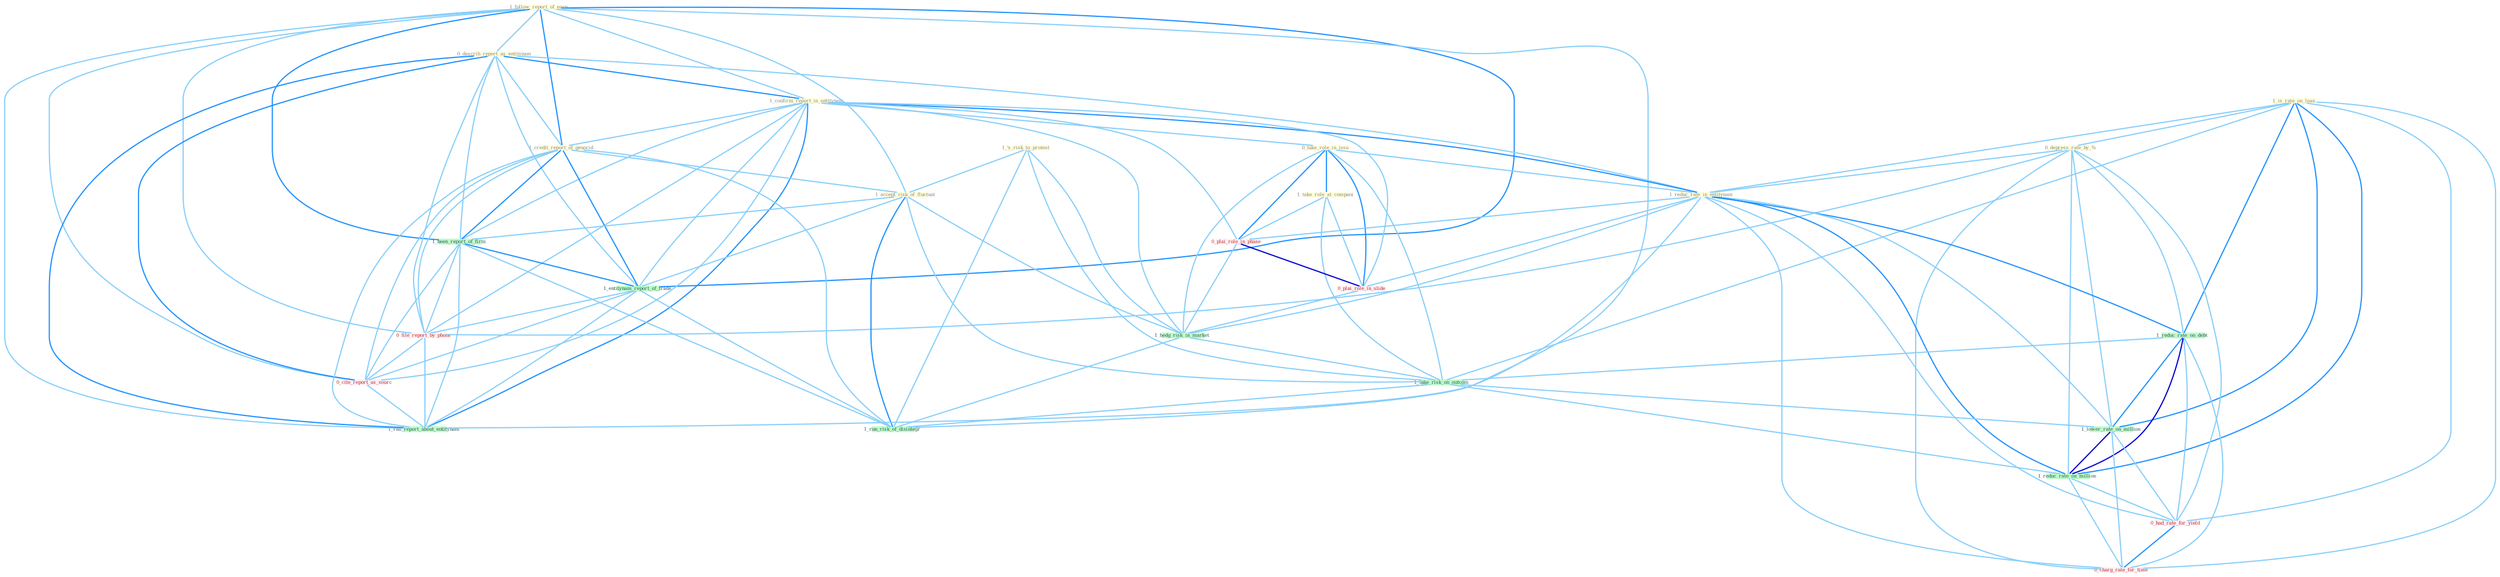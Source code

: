 Graph G{ 
    node
    [shape=polygon,style=filled,width=.5,height=.06,color="#BDFCC9",fixedsize=true,fontsize=4,
    fontcolor="#2f4f4f"];
    {node
    [color="#ffffe0", fontcolor="#8b7d6b"] "1_follow_report_of_earn " "0_describ_report_as_entitynam " "1_confirm_report_in_entitynam " "1_is_rate_on_loan " "1_credit_report_of_genocid " "0_depress_rate_by_% " "0_take_role_in_issu " "1_'s_risk_to_protest " "1_accept_risk_of_fluctuat " "1_take_role_at_compani " "1_reduc_rate_in_entitynam "}
{node [color="#fff0f5", fontcolor="#b22222"] "0_plai_role_in_phase " "0_plai_role_in_slide " "0_file_report_by_phone " "0_cite_report_as_sourc " "0_had_rate_for_yield " "0_charg_rate_for_time "}
edge [color="#B0E2FF"];

	"1_follow_report_of_earn " -- "0_describ_report_as_entitynam " [w="1", color="#87cefa" ];
	"1_follow_report_of_earn " -- "1_confirm_report_in_entitynam " [w="1", color="#87cefa" ];
	"1_follow_report_of_earn " -- "1_credit_report_of_genocid " [w="2", color="#1e90ff" , len=0.8];
	"1_follow_report_of_earn " -- "1_accept_risk_of_fluctuat " [w="1", color="#87cefa" ];
	"1_follow_report_of_earn " -- "1_been_report_of_firm " [w="2", color="#1e90ff" , len=0.8];
	"1_follow_report_of_earn " -- "1_entitynam_report_of_trade " [w="2", color="#1e90ff" , len=0.8];
	"1_follow_report_of_earn " -- "0_file_report_by_phone " [w="1", color="#87cefa" ];
	"1_follow_report_of_earn " -- "0_cite_report_as_sourc " [w="1", color="#87cefa" ];
	"1_follow_report_of_earn " -- "1_run_risk_of_disintegr " [w="1", color="#87cefa" ];
	"1_follow_report_of_earn " -- "1_ran_report_about_entitynam " [w="1", color="#87cefa" ];
	"0_describ_report_as_entitynam " -- "1_confirm_report_in_entitynam " [w="2", color="#1e90ff" , len=0.8];
	"0_describ_report_as_entitynam " -- "1_credit_report_of_genocid " [w="1", color="#87cefa" ];
	"0_describ_report_as_entitynam " -- "1_reduc_rate_in_entitynam " [w="1", color="#87cefa" ];
	"0_describ_report_as_entitynam " -- "1_been_report_of_firm " [w="1", color="#87cefa" ];
	"0_describ_report_as_entitynam " -- "1_entitynam_report_of_trade " [w="1", color="#87cefa" ];
	"0_describ_report_as_entitynam " -- "0_file_report_by_phone " [w="1", color="#87cefa" ];
	"0_describ_report_as_entitynam " -- "0_cite_report_as_sourc " [w="2", color="#1e90ff" , len=0.8];
	"0_describ_report_as_entitynam " -- "1_ran_report_about_entitynam " [w="2", color="#1e90ff" , len=0.8];
	"1_confirm_report_in_entitynam " -- "1_credit_report_of_genocid " [w="1", color="#87cefa" ];
	"1_confirm_report_in_entitynam " -- "0_take_role_in_issu " [w="1", color="#87cefa" ];
	"1_confirm_report_in_entitynam " -- "1_reduc_rate_in_entitynam " [w="2", color="#1e90ff" , len=0.8];
	"1_confirm_report_in_entitynam " -- "0_plai_role_in_phase " [w="1", color="#87cefa" ];
	"1_confirm_report_in_entitynam " -- "1_been_report_of_firm " [w="1", color="#87cefa" ];
	"1_confirm_report_in_entitynam " -- "0_plai_role_in_slide " [w="1", color="#87cefa" ];
	"1_confirm_report_in_entitynam " -- "1_entitynam_report_of_trade " [w="1", color="#87cefa" ];
	"1_confirm_report_in_entitynam " -- "1_hedg_risk_in_market " [w="1", color="#87cefa" ];
	"1_confirm_report_in_entitynam " -- "0_file_report_by_phone " [w="1", color="#87cefa" ];
	"1_confirm_report_in_entitynam " -- "0_cite_report_as_sourc " [w="1", color="#87cefa" ];
	"1_confirm_report_in_entitynam " -- "1_ran_report_about_entitynam " [w="2", color="#1e90ff" , len=0.8];
	"1_is_rate_on_loan " -- "0_depress_rate_by_% " [w="1", color="#87cefa" ];
	"1_is_rate_on_loan " -- "1_reduc_rate_in_entitynam " [w="1", color="#87cefa" ];
	"1_is_rate_on_loan " -- "1_reduc_rate_on_debt " [w="2", color="#1e90ff" , len=0.8];
	"1_is_rate_on_loan " -- "1_take_risk_on_outcom " [w="1", color="#87cefa" ];
	"1_is_rate_on_loan " -- "1_lower_rate_on_million " [w="2", color="#1e90ff" , len=0.8];
	"1_is_rate_on_loan " -- "1_reduc_rate_on_million " [w="2", color="#1e90ff" , len=0.8];
	"1_is_rate_on_loan " -- "0_had_rate_for_yield " [w="1", color="#87cefa" ];
	"1_is_rate_on_loan " -- "0_charg_rate_for_time " [w="1", color="#87cefa" ];
	"1_credit_report_of_genocid " -- "1_accept_risk_of_fluctuat " [w="1", color="#87cefa" ];
	"1_credit_report_of_genocid " -- "1_been_report_of_firm " [w="2", color="#1e90ff" , len=0.8];
	"1_credit_report_of_genocid " -- "1_entitynam_report_of_trade " [w="2", color="#1e90ff" , len=0.8];
	"1_credit_report_of_genocid " -- "0_file_report_by_phone " [w="1", color="#87cefa" ];
	"1_credit_report_of_genocid " -- "0_cite_report_as_sourc " [w="1", color="#87cefa" ];
	"1_credit_report_of_genocid " -- "1_run_risk_of_disintegr " [w="1", color="#87cefa" ];
	"1_credit_report_of_genocid " -- "1_ran_report_about_entitynam " [w="1", color="#87cefa" ];
	"0_depress_rate_by_% " -- "1_reduc_rate_in_entitynam " [w="1", color="#87cefa" ];
	"0_depress_rate_by_% " -- "1_reduc_rate_on_debt " [w="1", color="#87cefa" ];
	"0_depress_rate_by_% " -- "0_file_report_by_phone " [w="1", color="#87cefa" ];
	"0_depress_rate_by_% " -- "1_lower_rate_on_million " [w="1", color="#87cefa" ];
	"0_depress_rate_by_% " -- "1_reduc_rate_on_million " [w="1", color="#87cefa" ];
	"0_depress_rate_by_% " -- "0_had_rate_for_yield " [w="1", color="#87cefa" ];
	"0_depress_rate_by_% " -- "0_charg_rate_for_time " [w="1", color="#87cefa" ];
	"0_take_role_in_issu " -- "1_take_role_at_compani " [w="2", color="#1e90ff" , len=0.8];
	"0_take_role_in_issu " -- "1_reduc_rate_in_entitynam " [w="1", color="#87cefa" ];
	"0_take_role_in_issu " -- "0_plai_role_in_phase " [w="2", color="#1e90ff" , len=0.8];
	"0_take_role_in_issu " -- "0_plai_role_in_slide " [w="2", color="#1e90ff" , len=0.8];
	"0_take_role_in_issu " -- "1_hedg_risk_in_market " [w="1", color="#87cefa" ];
	"0_take_role_in_issu " -- "1_take_risk_on_outcom " [w="1", color="#87cefa" ];
	"1_'s_risk_to_protest " -- "1_accept_risk_of_fluctuat " [w="1", color="#87cefa" ];
	"1_'s_risk_to_protest " -- "1_hedg_risk_in_market " [w="1", color="#87cefa" ];
	"1_'s_risk_to_protest " -- "1_take_risk_on_outcom " [w="1", color="#87cefa" ];
	"1_'s_risk_to_protest " -- "1_run_risk_of_disintegr " [w="1", color="#87cefa" ];
	"1_accept_risk_of_fluctuat " -- "1_been_report_of_firm " [w="1", color="#87cefa" ];
	"1_accept_risk_of_fluctuat " -- "1_entitynam_report_of_trade " [w="1", color="#87cefa" ];
	"1_accept_risk_of_fluctuat " -- "1_hedg_risk_in_market " [w="1", color="#87cefa" ];
	"1_accept_risk_of_fluctuat " -- "1_take_risk_on_outcom " [w="1", color="#87cefa" ];
	"1_accept_risk_of_fluctuat " -- "1_run_risk_of_disintegr " [w="2", color="#1e90ff" , len=0.8];
	"1_take_role_at_compani " -- "0_plai_role_in_phase " [w="1", color="#87cefa" ];
	"1_take_role_at_compani " -- "0_plai_role_in_slide " [w="1", color="#87cefa" ];
	"1_take_role_at_compani " -- "1_take_risk_on_outcom " [w="1", color="#87cefa" ];
	"1_reduc_rate_in_entitynam " -- "1_reduc_rate_on_debt " [w="2", color="#1e90ff" , len=0.8];
	"1_reduc_rate_in_entitynam " -- "0_plai_role_in_phase " [w="1", color="#87cefa" ];
	"1_reduc_rate_in_entitynam " -- "0_plai_role_in_slide " [w="1", color="#87cefa" ];
	"1_reduc_rate_in_entitynam " -- "1_hedg_risk_in_market " [w="1", color="#87cefa" ];
	"1_reduc_rate_in_entitynam " -- "1_lower_rate_on_million " [w="1", color="#87cefa" ];
	"1_reduc_rate_in_entitynam " -- "1_reduc_rate_on_million " [w="2", color="#1e90ff" , len=0.8];
	"1_reduc_rate_in_entitynam " -- "0_had_rate_for_yield " [w="1", color="#87cefa" ];
	"1_reduc_rate_in_entitynam " -- "0_charg_rate_for_time " [w="1", color="#87cefa" ];
	"1_reduc_rate_in_entitynam " -- "1_ran_report_about_entitynam " [w="1", color="#87cefa" ];
	"1_reduc_rate_on_debt " -- "1_take_risk_on_outcom " [w="1", color="#87cefa" ];
	"1_reduc_rate_on_debt " -- "1_lower_rate_on_million " [w="2", color="#1e90ff" , len=0.8];
	"1_reduc_rate_on_debt " -- "1_reduc_rate_on_million " [w="3", color="#0000cd" , len=0.6];
	"1_reduc_rate_on_debt " -- "0_had_rate_for_yield " [w="1", color="#87cefa" ];
	"1_reduc_rate_on_debt " -- "0_charg_rate_for_time " [w="1", color="#87cefa" ];
	"0_plai_role_in_phase " -- "0_plai_role_in_slide " [w="3", color="#0000cd" , len=0.6];
	"0_plai_role_in_phase " -- "1_hedg_risk_in_market " [w="1", color="#87cefa" ];
	"1_been_report_of_firm " -- "1_entitynam_report_of_trade " [w="2", color="#1e90ff" , len=0.8];
	"1_been_report_of_firm " -- "0_file_report_by_phone " [w="1", color="#87cefa" ];
	"1_been_report_of_firm " -- "0_cite_report_as_sourc " [w="1", color="#87cefa" ];
	"1_been_report_of_firm " -- "1_run_risk_of_disintegr " [w="1", color="#87cefa" ];
	"1_been_report_of_firm " -- "1_ran_report_about_entitynam " [w="1", color="#87cefa" ];
	"0_plai_role_in_slide " -- "1_hedg_risk_in_market " [w="1", color="#87cefa" ];
	"1_entitynam_report_of_trade " -- "0_file_report_by_phone " [w="1", color="#87cefa" ];
	"1_entitynam_report_of_trade " -- "0_cite_report_as_sourc " [w="1", color="#87cefa" ];
	"1_entitynam_report_of_trade " -- "1_run_risk_of_disintegr " [w="1", color="#87cefa" ];
	"1_entitynam_report_of_trade " -- "1_ran_report_about_entitynam " [w="1", color="#87cefa" ];
	"1_hedg_risk_in_market " -- "1_take_risk_on_outcom " [w="1", color="#87cefa" ];
	"1_hedg_risk_in_market " -- "1_run_risk_of_disintegr " [w="1", color="#87cefa" ];
	"1_take_risk_on_outcom " -- "1_lower_rate_on_million " [w="1", color="#87cefa" ];
	"1_take_risk_on_outcom " -- "1_reduc_rate_on_million " [w="1", color="#87cefa" ];
	"1_take_risk_on_outcom " -- "1_run_risk_of_disintegr " [w="1", color="#87cefa" ];
	"0_file_report_by_phone " -- "0_cite_report_as_sourc " [w="1", color="#87cefa" ];
	"0_file_report_by_phone " -- "1_ran_report_about_entitynam " [w="1", color="#87cefa" ];
	"0_cite_report_as_sourc " -- "1_ran_report_about_entitynam " [w="1", color="#87cefa" ];
	"1_lower_rate_on_million " -- "1_reduc_rate_on_million " [w="3", color="#0000cd" , len=0.6];
	"1_lower_rate_on_million " -- "0_had_rate_for_yield " [w="1", color="#87cefa" ];
	"1_lower_rate_on_million " -- "0_charg_rate_for_time " [w="1", color="#87cefa" ];
	"1_reduc_rate_on_million " -- "0_had_rate_for_yield " [w="1", color="#87cefa" ];
	"1_reduc_rate_on_million " -- "0_charg_rate_for_time " [w="1", color="#87cefa" ];
	"0_had_rate_for_yield " -- "0_charg_rate_for_time " [w="2", color="#1e90ff" , len=0.8];
}